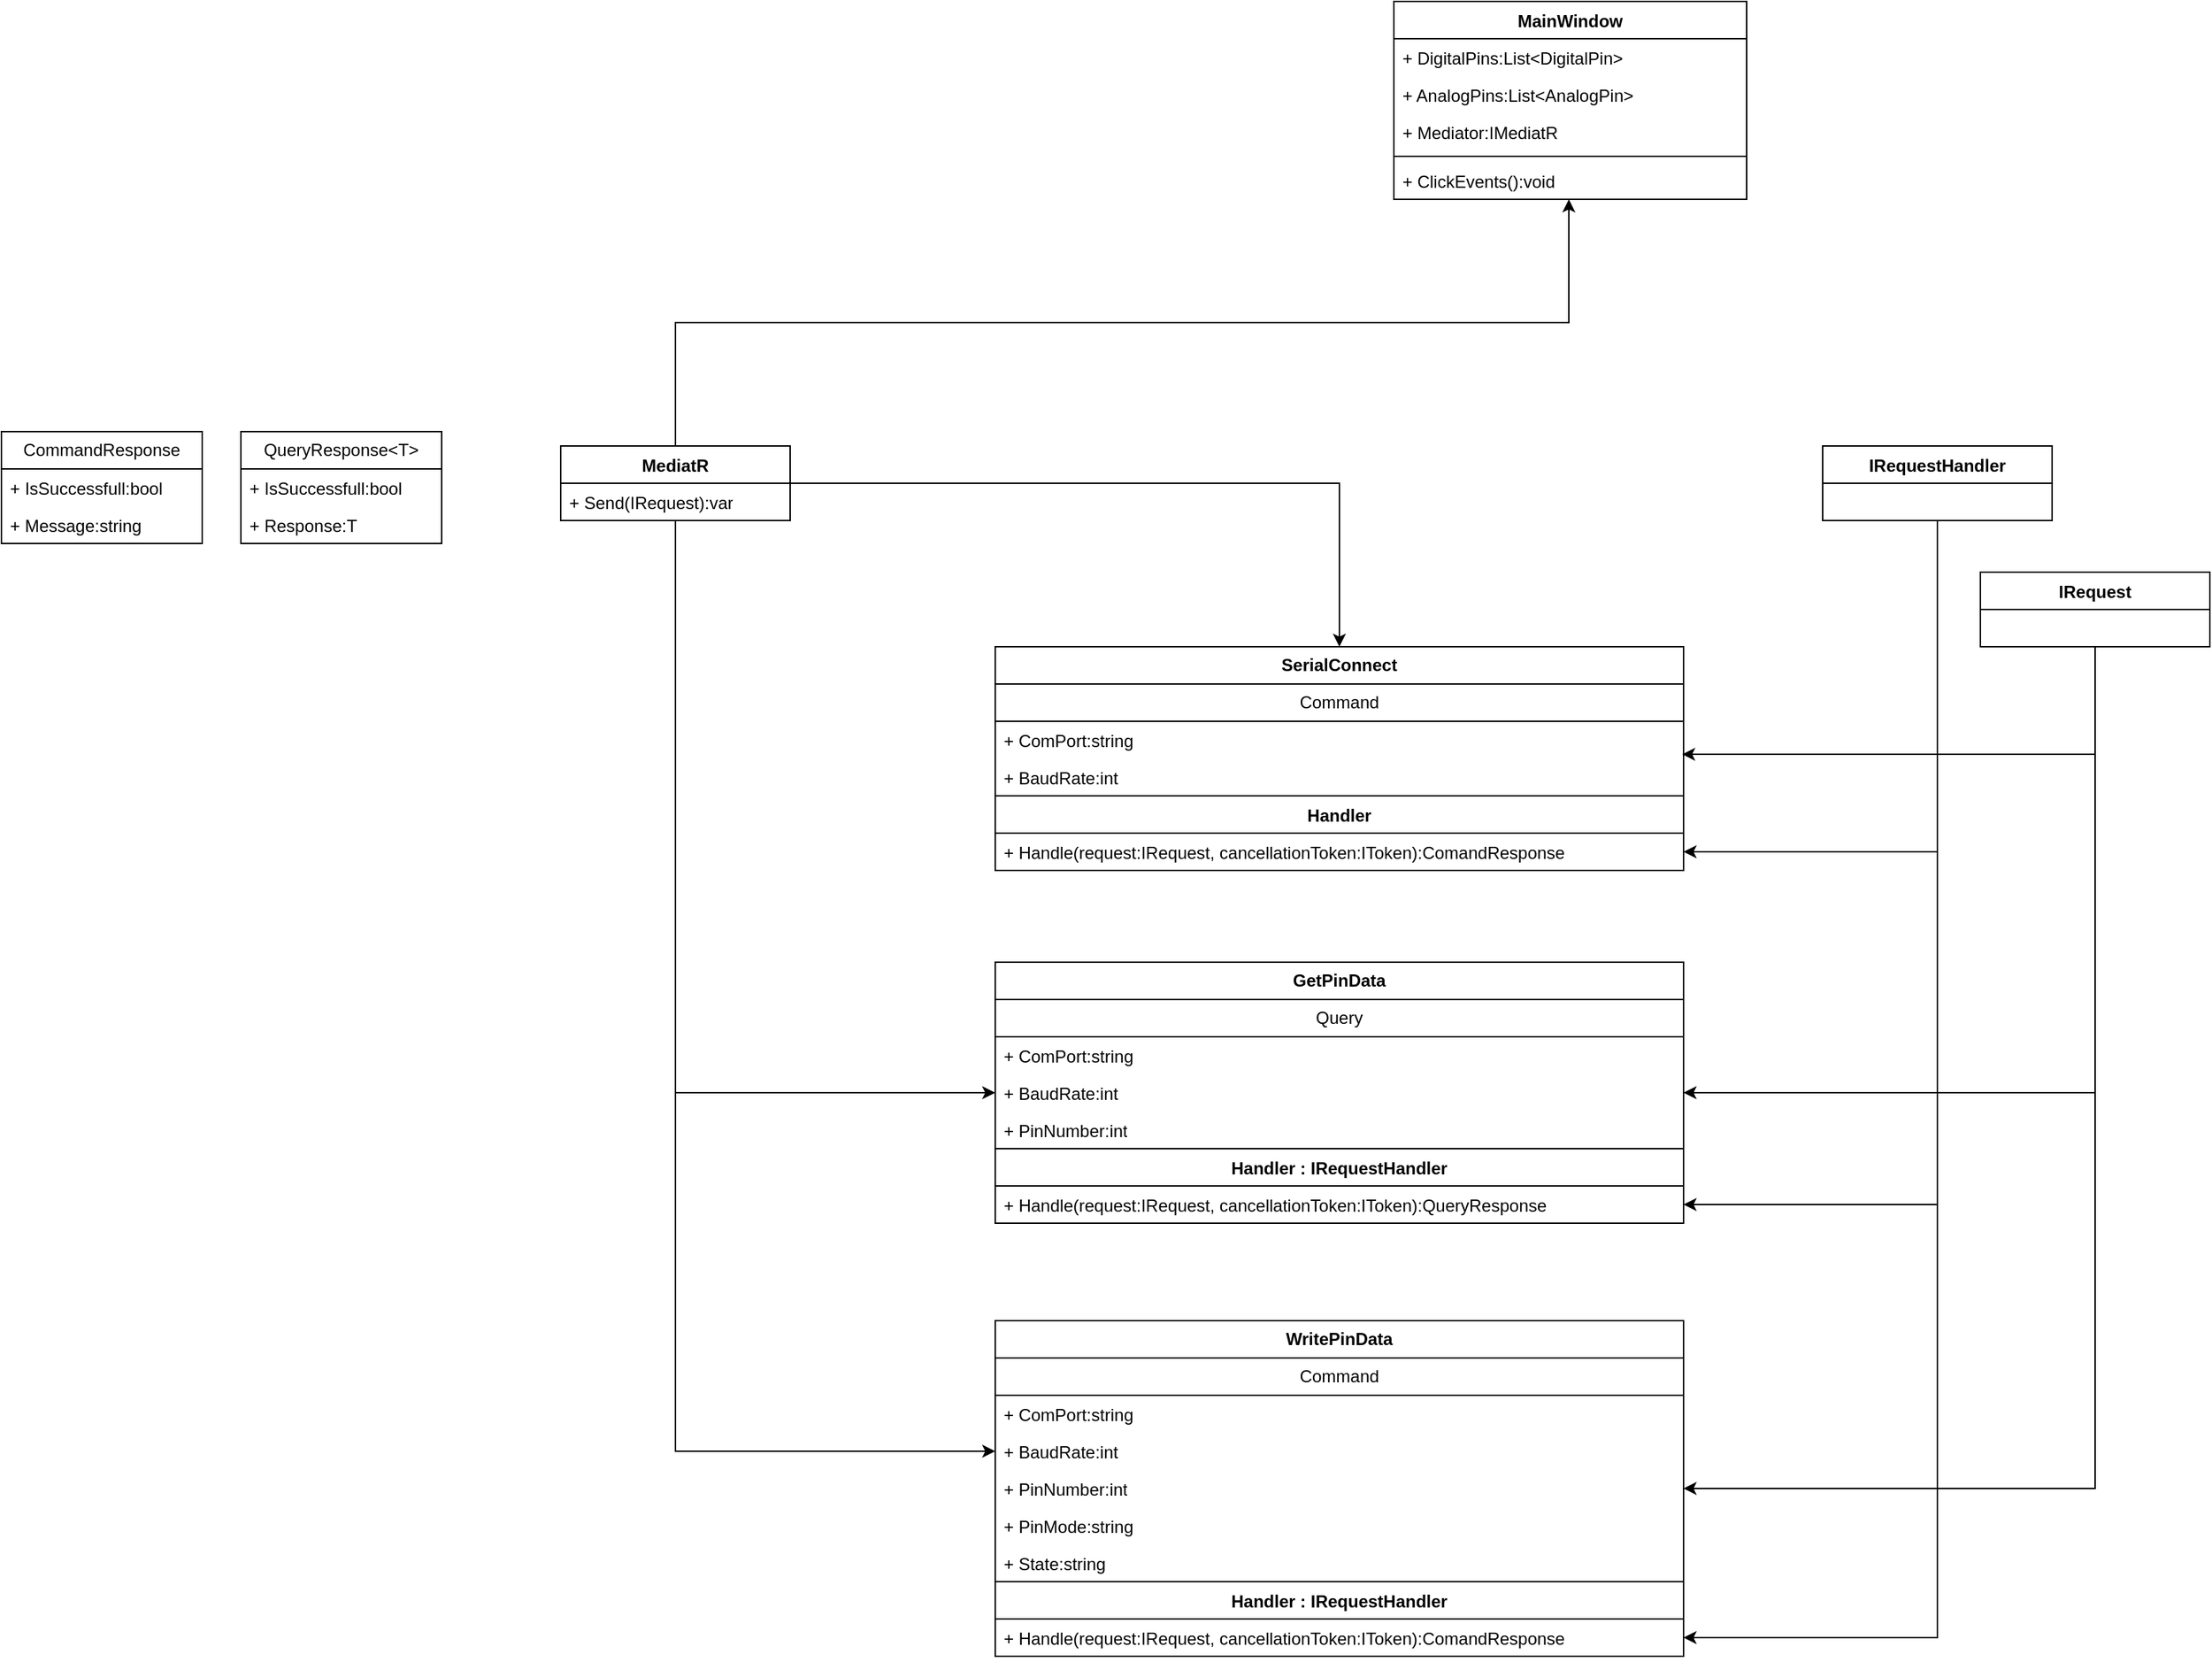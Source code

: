 <mxfile version="24.3.0" type="device">
  <diagram id="C5RBs43oDa-KdzZeNtuy" name="Page-1">
    <mxGraphModel dx="3150" dy="1121" grid="1" gridSize="10" guides="1" tooltips="1" connect="1" arrows="1" fold="1" page="1" pageScale="1" pageWidth="827" pageHeight="1169" math="0" shadow="0">
      <root>
        <mxCell id="WIyWlLk6GJQsqaUBKTNV-0" />
        <mxCell id="WIyWlLk6GJQsqaUBKTNV-1" parent="WIyWlLk6GJQsqaUBKTNV-0" />
        <mxCell id="dkW8zP6HYwiiRKgh0QS8-43" style="edgeStyle=orthogonalEdgeStyle;rounded=0;orthogonalLoop=1;jettySize=auto;html=1;entryX=0.5;entryY=0;entryDx=0;entryDy=0;" parent="WIyWlLk6GJQsqaUBKTNV-1" source="dkW8zP6HYwiiRKgh0QS8-4" target="dkW8zP6HYwiiRKgh0QS8-19" edge="1">
          <mxGeometry relative="1" as="geometry" />
        </mxCell>
        <mxCell id="dkW8zP6HYwiiRKgh0QS8-63" style="edgeStyle=orthogonalEdgeStyle;rounded=0;orthogonalLoop=1;jettySize=auto;html=1;entryX=0;entryY=0.5;entryDx=0;entryDy=0;" parent="WIyWlLk6GJQsqaUBKTNV-1" source="dkW8zP6HYwiiRKgh0QS8-4" target="dkW8zP6HYwiiRKgh0QS8-50" edge="1">
          <mxGeometry relative="1" as="geometry" />
        </mxCell>
        <mxCell id="dkW8zP6HYwiiRKgh0QS8-64" style="edgeStyle=orthogonalEdgeStyle;rounded=0;orthogonalLoop=1;jettySize=auto;html=1;entryX=0;entryY=0.5;entryDx=0;entryDy=0;" parent="WIyWlLk6GJQsqaUBKTNV-1" source="dkW8zP6HYwiiRKgh0QS8-4" target="dkW8zP6HYwiiRKgh0QS8-57" edge="1">
          <mxGeometry relative="1" as="geometry" />
        </mxCell>
        <mxCell id="dkW8zP6HYwiiRKgh0QS8-4" value="MediatR" style="swimlane;fontStyle=1;align=center;verticalAlign=top;childLayout=stackLayout;horizontal=1;startSize=26;horizontalStack=0;resizeParent=1;resizeParentMax=0;resizeLast=0;collapsible=1;marginBottom=0;whiteSpace=wrap;html=1;" parent="WIyWlLk6GJQsqaUBKTNV-1" vertex="1">
          <mxGeometry x="-290" y="420" width="160" height="52" as="geometry" />
        </mxCell>
        <mxCell id="dkW8zP6HYwiiRKgh0QS8-7" value="+ Send(IRequest):var" style="text;strokeColor=none;fillColor=none;align=left;verticalAlign=top;spacingLeft=4;spacingRight=4;overflow=hidden;rotatable=0;points=[[0,0.5],[1,0.5]];portConstraint=eastwest;whiteSpace=wrap;html=1;" parent="dkW8zP6HYwiiRKgh0QS8-4" vertex="1">
          <mxGeometry y="26" width="160" height="26" as="geometry" />
        </mxCell>
        <mxCell id="dkW8zP6HYwiiRKgh0QS8-8" value="MainWindow" style="swimlane;fontStyle=1;align=center;verticalAlign=top;childLayout=stackLayout;horizontal=1;startSize=26;horizontalStack=0;resizeParent=1;resizeParentMax=0;resizeLast=0;collapsible=1;marginBottom=0;whiteSpace=wrap;html=1;" parent="WIyWlLk6GJQsqaUBKTNV-1" vertex="1">
          <mxGeometry x="291" y="110" width="246" height="138" as="geometry" />
        </mxCell>
        <mxCell id="dkW8zP6HYwiiRKgh0QS8-9" value="+ DigitalPins:List&amp;lt;DigitalPin&amp;gt;" style="text;strokeColor=none;fillColor=none;align=left;verticalAlign=top;spacingLeft=4;spacingRight=4;overflow=hidden;rotatable=0;points=[[0,0.5],[1,0.5]];portConstraint=eastwest;whiteSpace=wrap;html=1;" parent="dkW8zP6HYwiiRKgh0QS8-8" vertex="1">
          <mxGeometry y="26" width="246" height="26" as="geometry" />
        </mxCell>
        <mxCell id="dkW8zP6HYwiiRKgh0QS8-12" value="+ AnalogPins:List&amp;lt;AnalogPin&amp;gt;" style="text;strokeColor=none;fillColor=none;align=left;verticalAlign=top;spacingLeft=4;spacingRight=4;overflow=hidden;rotatable=0;points=[[0,0.5],[1,0.5]];portConstraint=eastwest;whiteSpace=wrap;html=1;" parent="dkW8zP6HYwiiRKgh0QS8-8" vertex="1">
          <mxGeometry y="52" width="246" height="26" as="geometry" />
        </mxCell>
        <mxCell id="dkW8zP6HYwiiRKgh0QS8-13" value="+ Mediator:IMediatR" style="text;strokeColor=none;fillColor=none;align=left;verticalAlign=top;spacingLeft=4;spacingRight=4;overflow=hidden;rotatable=0;points=[[0,0.5],[1,0.5]];portConstraint=eastwest;whiteSpace=wrap;html=1;" parent="dkW8zP6HYwiiRKgh0QS8-8" vertex="1">
          <mxGeometry y="78" width="246" height="26" as="geometry" />
        </mxCell>
        <mxCell id="dkW8zP6HYwiiRKgh0QS8-10" value="" style="line;strokeWidth=1;fillColor=none;align=left;verticalAlign=middle;spacingTop=-1;spacingLeft=3;spacingRight=3;rotatable=0;labelPosition=right;points=[];portConstraint=eastwest;strokeColor=inherit;" parent="dkW8zP6HYwiiRKgh0QS8-8" vertex="1">
          <mxGeometry y="104" width="246" height="8" as="geometry" />
        </mxCell>
        <mxCell id="dkW8zP6HYwiiRKgh0QS8-11" value="+ ClickEvents():void" style="text;strokeColor=none;fillColor=none;align=left;verticalAlign=top;spacingLeft=4;spacingRight=4;overflow=hidden;rotatable=0;points=[[0,0.5],[1,0.5]];portConstraint=eastwest;whiteSpace=wrap;html=1;" parent="dkW8zP6HYwiiRKgh0QS8-8" vertex="1">
          <mxGeometry y="112" width="246" height="26" as="geometry" />
        </mxCell>
        <mxCell id="dkW8zP6HYwiiRKgh0QS8-14" style="edgeStyle=orthogonalEdgeStyle;rounded=0;orthogonalLoop=1;jettySize=auto;html=1;entryX=0.496;entryY=1;entryDx=0;entryDy=0;entryPerimeter=0;" parent="WIyWlLk6GJQsqaUBKTNV-1" source="dkW8zP6HYwiiRKgh0QS8-4" target="dkW8zP6HYwiiRKgh0QS8-11" edge="1">
          <mxGeometry relative="1" as="geometry" />
        </mxCell>
        <mxCell id="dkW8zP6HYwiiRKgh0QS8-19" value="&lt;span style=&quot;font-weight: 700;&quot;&gt;SerialConnect&lt;/span&gt;" style="swimlane;fontStyle=0;childLayout=stackLayout;horizontal=1;startSize=26;fillColor=none;horizontalStack=0;resizeParent=1;resizeParentMax=0;resizeLast=0;collapsible=1;marginBottom=0;whiteSpace=wrap;html=1;" parent="WIyWlLk6GJQsqaUBKTNV-1" vertex="1">
          <mxGeometry x="13" y="560" width="480" height="156" as="geometry">
            <mxRectangle x="344" y="585" width="120" height="30" as="alternateBounds" />
          </mxGeometry>
        </mxCell>
        <mxCell id="dkW8zP6HYwiiRKgh0QS8-27" value="Command" style="swimlane;fontStyle=0;childLayout=stackLayout;horizontal=1;startSize=26;fillColor=none;horizontalStack=0;resizeParent=1;resizeParentMax=0;resizeLast=0;collapsible=1;marginBottom=0;whiteSpace=wrap;html=1;" parent="dkW8zP6HYwiiRKgh0QS8-19" vertex="1">
          <mxGeometry y="26" width="480" height="78" as="geometry">
            <mxRectangle y="26" width="140" height="30" as="alternateBounds" />
          </mxGeometry>
        </mxCell>
        <mxCell id="dkW8zP6HYwiiRKgh0QS8-28" value="+ ComPort:string" style="text;strokeColor=none;fillColor=none;align=left;verticalAlign=top;spacingLeft=4;spacingRight=4;overflow=hidden;rotatable=0;points=[[0,0.5],[1,0.5]];portConstraint=eastwest;whiteSpace=wrap;html=1;" parent="dkW8zP6HYwiiRKgh0QS8-27" vertex="1">
          <mxGeometry y="26" width="480" height="26" as="geometry" />
        </mxCell>
        <mxCell id="dkW8zP6HYwiiRKgh0QS8-29" value="+ BaudRate:int" style="text;strokeColor=none;fillColor=none;align=left;verticalAlign=top;spacingLeft=4;spacingRight=4;overflow=hidden;rotatable=0;points=[[0,0.5],[1,0.5]];portConstraint=eastwest;whiteSpace=wrap;html=1;" parent="dkW8zP6HYwiiRKgh0QS8-27" vertex="1">
          <mxGeometry y="52" width="480" height="26" as="geometry" />
        </mxCell>
        <mxCell id="dkW8zP6HYwiiRKgh0QS8-31" value="Handler" style="swimlane;fontStyle=1;align=center;verticalAlign=top;childLayout=stackLayout;horizontal=1;startSize=26;horizontalStack=0;resizeParent=1;resizeParentMax=0;resizeLast=0;collapsible=1;marginBottom=0;whiteSpace=wrap;html=1;" parent="dkW8zP6HYwiiRKgh0QS8-19" vertex="1">
          <mxGeometry y="104" width="480" height="52" as="geometry">
            <mxRectangle y="104" width="140" height="30" as="alternateBounds" />
          </mxGeometry>
        </mxCell>
        <mxCell id="dkW8zP6HYwiiRKgh0QS8-34" value="+ Handle(request:IRequest, cancellationToken:IToken):ComandResponse" style="text;strokeColor=none;fillColor=none;align=left;verticalAlign=top;spacingLeft=4;spacingRight=4;overflow=hidden;rotatable=0;points=[[0,0.5],[1,0.5]];portConstraint=eastwest;whiteSpace=wrap;html=1;" parent="dkW8zP6HYwiiRKgh0QS8-31" vertex="1">
          <mxGeometry y="26" width="480" height="26" as="geometry" />
        </mxCell>
        <mxCell id="dkW8zP6HYwiiRKgh0QS8-35" value="CommandResponse" style="swimlane;fontStyle=0;childLayout=stackLayout;horizontal=1;startSize=26;fillColor=none;horizontalStack=0;resizeParent=1;resizeParentMax=0;resizeLast=0;collapsible=1;marginBottom=0;whiteSpace=wrap;html=1;" parent="WIyWlLk6GJQsqaUBKTNV-1" vertex="1">
          <mxGeometry x="-680" y="410" width="140" height="78" as="geometry" />
        </mxCell>
        <mxCell id="dkW8zP6HYwiiRKgh0QS8-44" value="+ IsSuccessfull:bool" style="text;strokeColor=none;fillColor=none;align=left;verticalAlign=top;spacingLeft=4;spacingRight=4;overflow=hidden;rotatable=0;points=[[0,0.5],[1,0.5]];portConstraint=eastwest;whiteSpace=wrap;html=1;" parent="dkW8zP6HYwiiRKgh0QS8-35" vertex="1">
          <mxGeometry y="26" width="140" height="26" as="geometry" />
        </mxCell>
        <mxCell id="dkW8zP6HYwiiRKgh0QS8-37" value="+ Message:string" style="text;strokeColor=none;fillColor=none;align=left;verticalAlign=top;spacingLeft=4;spacingRight=4;overflow=hidden;rotatable=0;points=[[0,0.5],[1,0.5]];portConstraint=eastwest;whiteSpace=wrap;html=1;" parent="dkW8zP6HYwiiRKgh0QS8-35" vertex="1">
          <mxGeometry y="52" width="140" height="26" as="geometry" />
        </mxCell>
        <mxCell id="dkW8zP6HYwiiRKgh0QS8-39" value="QueryResponse&amp;lt;T&amp;gt;" style="swimlane;fontStyle=0;childLayout=stackLayout;horizontal=1;startSize=26;fillColor=none;horizontalStack=0;resizeParent=1;resizeParentMax=0;resizeLast=0;collapsible=1;marginBottom=0;whiteSpace=wrap;html=1;" parent="WIyWlLk6GJQsqaUBKTNV-1" vertex="1">
          <mxGeometry x="-513" y="410" width="140" height="78" as="geometry" />
        </mxCell>
        <mxCell id="dkW8zP6HYwiiRKgh0QS8-40" value="+ IsSuccessfull:bool" style="text;strokeColor=none;fillColor=none;align=left;verticalAlign=top;spacingLeft=4;spacingRight=4;overflow=hidden;rotatable=0;points=[[0,0.5],[1,0.5]];portConstraint=eastwest;whiteSpace=wrap;html=1;" parent="dkW8zP6HYwiiRKgh0QS8-39" vertex="1">
          <mxGeometry y="26" width="140" height="26" as="geometry" />
        </mxCell>
        <mxCell id="dkW8zP6HYwiiRKgh0QS8-41" value="+ Response:T" style="text;strokeColor=none;fillColor=none;align=left;verticalAlign=top;spacingLeft=4;spacingRight=4;overflow=hidden;rotatable=0;points=[[0,0.5],[1,0.5]];portConstraint=eastwest;whiteSpace=wrap;html=1;" parent="dkW8zP6HYwiiRKgh0QS8-39" vertex="1">
          <mxGeometry y="52" width="140" height="26" as="geometry" />
        </mxCell>
        <mxCell id="dkW8zP6HYwiiRKgh0QS8-47" value="&lt;span style=&quot;font-weight: 700;&quot;&gt;GetPinData&lt;/span&gt;" style="swimlane;fontStyle=0;childLayout=stackLayout;horizontal=1;startSize=26;fillColor=none;horizontalStack=0;resizeParent=1;resizeParentMax=0;resizeLast=0;collapsible=1;marginBottom=0;whiteSpace=wrap;html=1;" parent="WIyWlLk6GJQsqaUBKTNV-1" vertex="1">
          <mxGeometry x="13" y="780" width="480" height="182" as="geometry">
            <mxRectangle x="344" y="585" width="120" height="30" as="alternateBounds" />
          </mxGeometry>
        </mxCell>
        <mxCell id="dkW8zP6HYwiiRKgh0QS8-48" value="Query" style="swimlane;fontStyle=0;childLayout=stackLayout;horizontal=1;startSize=26;fillColor=none;horizontalStack=0;resizeParent=1;resizeParentMax=0;resizeLast=0;collapsible=1;marginBottom=0;whiteSpace=wrap;html=1;" parent="dkW8zP6HYwiiRKgh0QS8-47" vertex="1">
          <mxGeometry y="26" width="480" height="104" as="geometry">
            <mxRectangle y="26" width="140" height="30" as="alternateBounds" />
          </mxGeometry>
        </mxCell>
        <mxCell id="dkW8zP6HYwiiRKgh0QS8-49" value="+ ComPort:string" style="text;strokeColor=none;fillColor=none;align=left;verticalAlign=top;spacingLeft=4;spacingRight=4;overflow=hidden;rotatable=0;points=[[0,0.5],[1,0.5]];portConstraint=eastwest;whiteSpace=wrap;html=1;" parent="dkW8zP6HYwiiRKgh0QS8-48" vertex="1">
          <mxGeometry y="26" width="480" height="26" as="geometry" />
        </mxCell>
        <mxCell id="dkW8zP6HYwiiRKgh0QS8-50" value="+ BaudRate:int" style="text;strokeColor=none;fillColor=none;align=left;verticalAlign=top;spacingLeft=4;spacingRight=4;overflow=hidden;rotatable=0;points=[[0,0.5],[1,0.5]];portConstraint=eastwest;whiteSpace=wrap;html=1;" parent="dkW8zP6HYwiiRKgh0QS8-48" vertex="1">
          <mxGeometry y="52" width="480" height="26" as="geometry" />
        </mxCell>
        <mxCell id="dkW8zP6HYwiiRKgh0QS8-53" value="+ PinNumber:int" style="text;strokeColor=none;fillColor=none;align=left;verticalAlign=top;spacingLeft=4;spacingRight=4;overflow=hidden;rotatable=0;points=[[0,0.5],[1,0.5]];portConstraint=eastwest;whiteSpace=wrap;html=1;" parent="dkW8zP6HYwiiRKgh0QS8-48" vertex="1">
          <mxGeometry y="78" width="480" height="26" as="geometry" />
        </mxCell>
        <mxCell id="dkW8zP6HYwiiRKgh0QS8-51" value="Handler : IRequestHandler" style="swimlane;fontStyle=1;align=center;verticalAlign=top;childLayout=stackLayout;horizontal=1;startSize=26;horizontalStack=0;resizeParent=1;resizeParentMax=0;resizeLast=0;collapsible=1;marginBottom=0;whiteSpace=wrap;html=1;" parent="dkW8zP6HYwiiRKgh0QS8-47" vertex="1">
          <mxGeometry y="130" width="480" height="52" as="geometry">
            <mxRectangle y="104" width="140" height="30" as="alternateBounds" />
          </mxGeometry>
        </mxCell>
        <mxCell id="dkW8zP6HYwiiRKgh0QS8-52" value="+ Handle(request:IRequest, cancellationToken:IToken):QueryResponse" style="text;strokeColor=none;fillColor=none;align=left;verticalAlign=top;spacingLeft=4;spacingRight=4;overflow=hidden;rotatable=0;points=[[0,0.5],[1,0.5]];portConstraint=eastwest;whiteSpace=wrap;html=1;" parent="dkW8zP6HYwiiRKgh0QS8-51" vertex="1">
          <mxGeometry y="26" width="480" height="26" as="geometry" />
        </mxCell>
        <mxCell id="dkW8zP6HYwiiRKgh0QS8-54" value="&lt;span style=&quot;font-weight: 700;&quot;&gt;WritePinData&lt;/span&gt;" style="swimlane;fontStyle=0;childLayout=stackLayout;horizontal=1;startSize=26;fillColor=none;horizontalStack=0;resizeParent=1;resizeParentMax=0;resizeLast=0;collapsible=1;marginBottom=0;whiteSpace=wrap;html=1;" parent="WIyWlLk6GJQsqaUBKTNV-1" vertex="1">
          <mxGeometry x="13" y="1030" width="480" height="234" as="geometry">
            <mxRectangle x="344" y="585" width="120" height="30" as="alternateBounds" />
          </mxGeometry>
        </mxCell>
        <mxCell id="dkW8zP6HYwiiRKgh0QS8-55" value="Command" style="swimlane;fontStyle=0;childLayout=stackLayout;horizontal=1;startSize=26;fillColor=none;horizontalStack=0;resizeParent=1;resizeParentMax=0;resizeLast=0;collapsible=1;marginBottom=0;whiteSpace=wrap;html=1;" parent="dkW8zP6HYwiiRKgh0QS8-54" vertex="1">
          <mxGeometry y="26" width="480" height="156" as="geometry">
            <mxRectangle y="26" width="140" height="30" as="alternateBounds" />
          </mxGeometry>
        </mxCell>
        <mxCell id="dkW8zP6HYwiiRKgh0QS8-56" value="+ ComPort:string" style="text;strokeColor=none;fillColor=none;align=left;verticalAlign=top;spacingLeft=4;spacingRight=4;overflow=hidden;rotatable=0;points=[[0,0.5],[1,0.5]];portConstraint=eastwest;whiteSpace=wrap;html=1;" parent="dkW8zP6HYwiiRKgh0QS8-55" vertex="1">
          <mxGeometry y="26" width="480" height="26" as="geometry" />
        </mxCell>
        <mxCell id="dkW8zP6HYwiiRKgh0QS8-57" value="+ BaudRate:int" style="text;strokeColor=none;fillColor=none;align=left;verticalAlign=top;spacingLeft=4;spacingRight=4;overflow=hidden;rotatable=0;points=[[0,0.5],[1,0.5]];portConstraint=eastwest;whiteSpace=wrap;html=1;" parent="dkW8zP6HYwiiRKgh0QS8-55" vertex="1">
          <mxGeometry y="52" width="480" height="26" as="geometry" />
        </mxCell>
        <mxCell id="dkW8zP6HYwiiRKgh0QS8-58" value="+ PinNumber:int" style="text;strokeColor=none;fillColor=none;align=left;verticalAlign=top;spacingLeft=4;spacingRight=4;overflow=hidden;rotatable=0;points=[[0,0.5],[1,0.5]];portConstraint=eastwest;whiteSpace=wrap;html=1;" parent="dkW8zP6HYwiiRKgh0QS8-55" vertex="1">
          <mxGeometry y="78" width="480" height="26" as="geometry" />
        </mxCell>
        <mxCell id="dkW8zP6HYwiiRKgh0QS8-65" value="+ PinMode:string" style="text;strokeColor=none;fillColor=none;align=left;verticalAlign=top;spacingLeft=4;spacingRight=4;overflow=hidden;rotatable=0;points=[[0,0.5],[1,0.5]];portConstraint=eastwest;whiteSpace=wrap;html=1;" parent="dkW8zP6HYwiiRKgh0QS8-55" vertex="1">
          <mxGeometry y="104" width="480" height="26" as="geometry" />
        </mxCell>
        <mxCell id="dkW8zP6HYwiiRKgh0QS8-66" value="+ State:string" style="text;strokeColor=none;fillColor=none;align=left;verticalAlign=top;spacingLeft=4;spacingRight=4;overflow=hidden;rotatable=0;points=[[0,0.5],[1,0.5]];portConstraint=eastwest;whiteSpace=wrap;html=1;" parent="dkW8zP6HYwiiRKgh0QS8-55" vertex="1">
          <mxGeometry y="130" width="480" height="26" as="geometry" />
        </mxCell>
        <mxCell id="dkW8zP6HYwiiRKgh0QS8-59" value="Handler : IRequestHandler" style="swimlane;fontStyle=1;align=center;verticalAlign=top;childLayout=stackLayout;horizontal=1;startSize=26;horizontalStack=0;resizeParent=1;resizeParentMax=0;resizeLast=0;collapsible=1;marginBottom=0;whiteSpace=wrap;html=1;" parent="dkW8zP6HYwiiRKgh0QS8-54" vertex="1">
          <mxGeometry y="182" width="480" height="52" as="geometry">
            <mxRectangle y="104" width="140" height="30" as="alternateBounds" />
          </mxGeometry>
        </mxCell>
        <mxCell id="dkW8zP6HYwiiRKgh0QS8-60" value="+ Handle(request:IRequest, cancellationToken:IToken):ComandResponse" style="text;strokeColor=none;fillColor=none;align=left;verticalAlign=top;spacingLeft=4;spacingRight=4;overflow=hidden;rotatable=0;points=[[0,0.5],[1,0.5]];portConstraint=eastwest;whiteSpace=wrap;html=1;" parent="dkW8zP6HYwiiRKgh0QS8-59" vertex="1">
          <mxGeometry y="26" width="480" height="26" as="geometry" />
        </mxCell>
        <mxCell id="OptHiRiKHPPA2WoH1iJA-3" style="edgeStyle=orthogonalEdgeStyle;rounded=0;orthogonalLoop=1;jettySize=auto;html=1;entryX=1;entryY=0.5;entryDx=0;entryDy=0;" edge="1" parent="WIyWlLk6GJQsqaUBKTNV-1" source="OptHiRiKHPPA2WoH1iJA-0" target="dkW8zP6HYwiiRKgh0QS8-34">
          <mxGeometry relative="1" as="geometry" />
        </mxCell>
        <mxCell id="OptHiRiKHPPA2WoH1iJA-6" style="edgeStyle=orthogonalEdgeStyle;rounded=0;orthogonalLoop=1;jettySize=auto;html=1;entryX=1;entryY=0.5;entryDx=0;entryDy=0;" edge="1" parent="WIyWlLk6GJQsqaUBKTNV-1" source="OptHiRiKHPPA2WoH1iJA-0" target="dkW8zP6HYwiiRKgh0QS8-52">
          <mxGeometry relative="1" as="geometry" />
        </mxCell>
        <mxCell id="OptHiRiKHPPA2WoH1iJA-8" style="edgeStyle=orthogonalEdgeStyle;rounded=0;orthogonalLoop=1;jettySize=auto;html=1;entryX=1;entryY=0.5;entryDx=0;entryDy=0;" edge="1" parent="WIyWlLk6GJQsqaUBKTNV-1" source="OptHiRiKHPPA2WoH1iJA-0" target="dkW8zP6HYwiiRKgh0QS8-60">
          <mxGeometry relative="1" as="geometry" />
        </mxCell>
        <mxCell id="OptHiRiKHPPA2WoH1iJA-0" value="IRequestHandler" style="swimlane;fontStyle=1;align=center;verticalAlign=top;childLayout=stackLayout;horizontal=1;startSize=26;horizontalStack=0;resizeParent=1;resizeParentMax=0;resizeLast=0;collapsible=1;marginBottom=0;whiteSpace=wrap;html=1;" vertex="1" parent="WIyWlLk6GJQsqaUBKTNV-1">
          <mxGeometry x="590" y="420" width="160" height="52" as="geometry" />
        </mxCell>
        <mxCell id="OptHiRiKHPPA2WoH1iJA-7" style="edgeStyle=orthogonalEdgeStyle;rounded=0;orthogonalLoop=1;jettySize=auto;html=1;entryX=1;entryY=0.5;entryDx=0;entryDy=0;" edge="1" parent="WIyWlLk6GJQsqaUBKTNV-1" source="OptHiRiKHPPA2WoH1iJA-2" target="dkW8zP6HYwiiRKgh0QS8-50">
          <mxGeometry relative="1" as="geometry" />
        </mxCell>
        <mxCell id="OptHiRiKHPPA2WoH1iJA-9" style="edgeStyle=orthogonalEdgeStyle;rounded=0;orthogonalLoop=1;jettySize=auto;html=1;entryX=1;entryY=0.5;entryDx=0;entryDy=0;" edge="1" parent="WIyWlLk6GJQsqaUBKTNV-1" source="OptHiRiKHPPA2WoH1iJA-2" target="dkW8zP6HYwiiRKgh0QS8-58">
          <mxGeometry relative="1" as="geometry" />
        </mxCell>
        <mxCell id="OptHiRiKHPPA2WoH1iJA-2" value="IRequest" style="swimlane;fontStyle=1;align=center;verticalAlign=top;childLayout=stackLayout;horizontal=1;startSize=26;horizontalStack=0;resizeParent=1;resizeParentMax=0;resizeLast=0;collapsible=1;marginBottom=0;whiteSpace=wrap;html=1;" vertex="1" parent="WIyWlLk6GJQsqaUBKTNV-1">
          <mxGeometry x="700" y="508" width="160" height="52" as="geometry" />
        </mxCell>
        <mxCell id="OptHiRiKHPPA2WoH1iJA-5" style="edgeStyle=orthogonalEdgeStyle;rounded=0;orthogonalLoop=1;jettySize=auto;html=1;entryX=0.998;entryY=-0.115;entryDx=0;entryDy=0;entryPerimeter=0;" edge="1" parent="WIyWlLk6GJQsqaUBKTNV-1" source="OptHiRiKHPPA2WoH1iJA-2" target="dkW8zP6HYwiiRKgh0QS8-29">
          <mxGeometry relative="1" as="geometry" />
        </mxCell>
      </root>
    </mxGraphModel>
  </diagram>
</mxfile>
